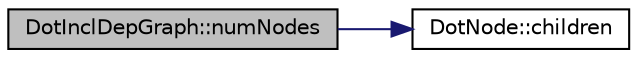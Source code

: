 digraph "DotInclDepGraph::numNodes"
{
 // LATEX_PDF_SIZE
  edge [fontname="Helvetica",fontsize="10",labelfontname="Helvetica",labelfontsize="10"];
  node [fontname="Helvetica",fontsize="10",shape=record];
  rankdir="LR";
  Node1 [label="DotInclDepGraph::numNodes",height=0.2,width=0.4,color="black", fillcolor="grey75", style="filled", fontcolor="black",tooltip=" "];
  Node1 -> Node2 [color="midnightblue",fontsize="10",style="solid",fontname="Helvetica"];
  Node2 [label="DotNode::children",height=0.2,width=0.4,color="black", fillcolor="white", style="filled",URL="$classDotNode.html#ad8b1f38e1403f73fc4f8745b5fbe00c9",tooltip=" "];
}
